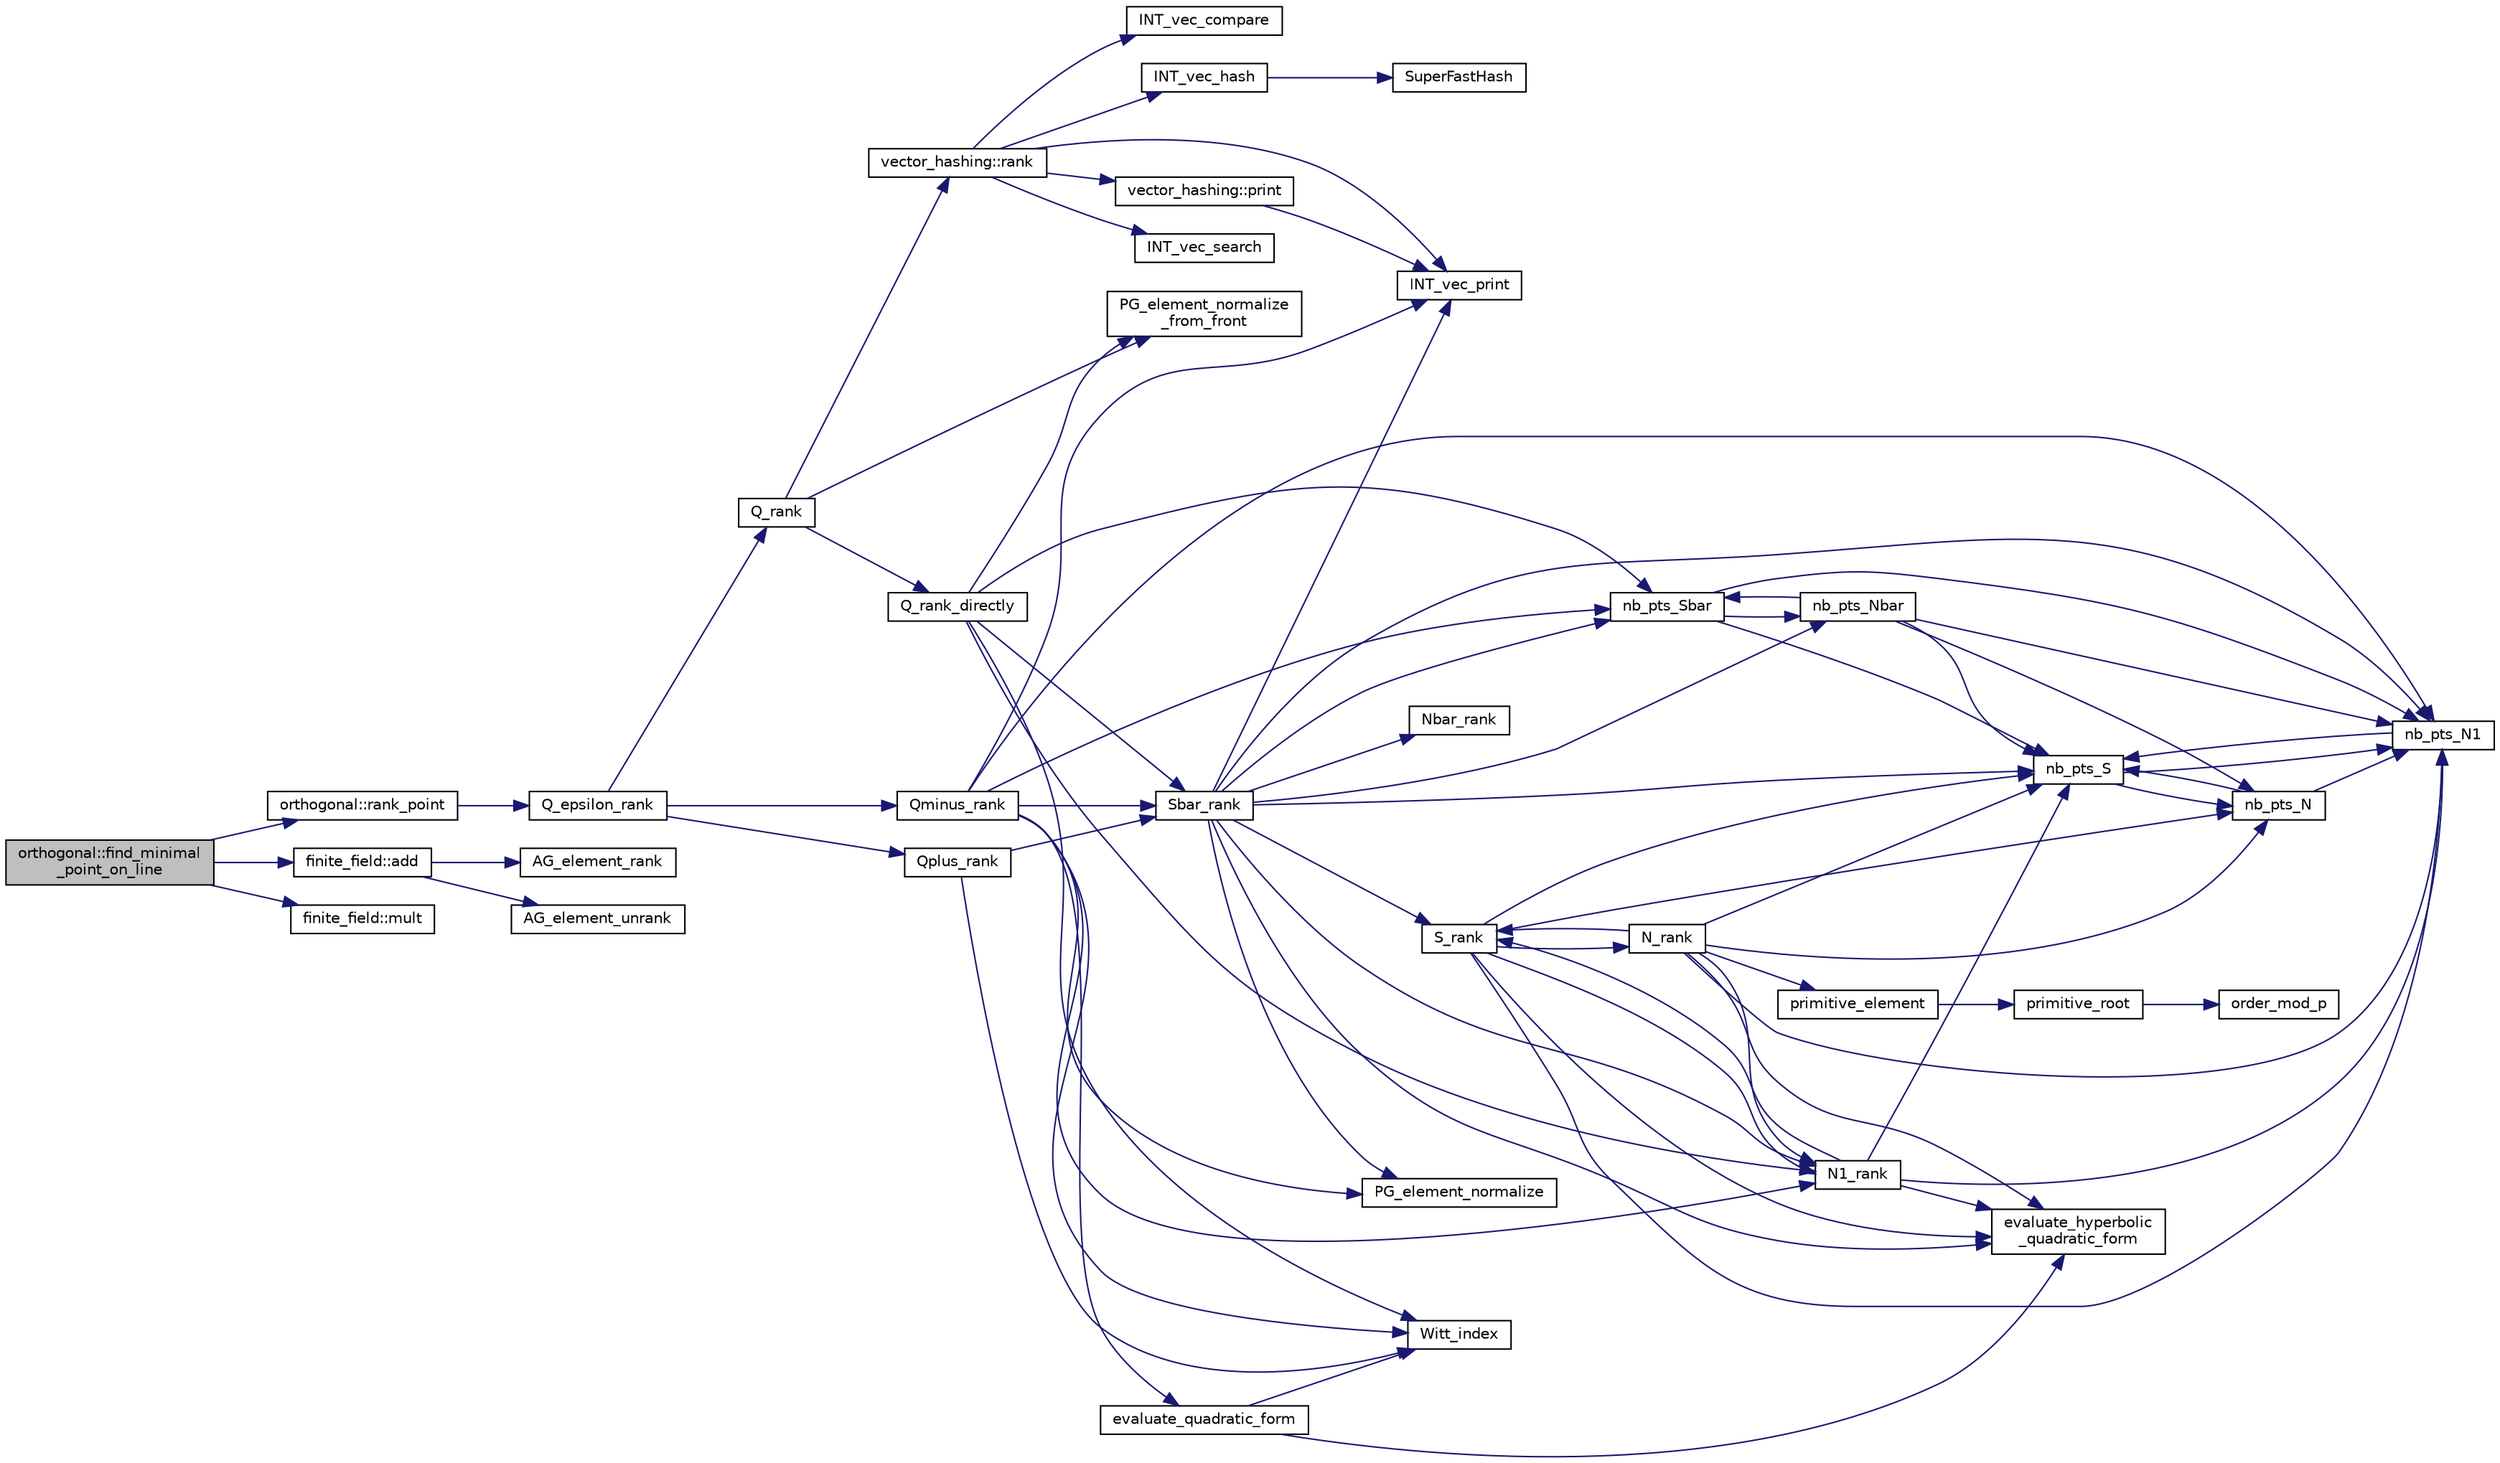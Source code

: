 digraph "orthogonal::find_minimal_point_on_line"
{
  edge [fontname="Helvetica",fontsize="10",labelfontname="Helvetica",labelfontsize="10"];
  node [fontname="Helvetica",fontsize="10",shape=record];
  rankdir="LR";
  Node4962 [label="orthogonal::find_minimal\l_point_on_line",height=0.2,width=0.4,color="black", fillcolor="grey75", style="filled", fontcolor="black"];
  Node4962 -> Node4963 [color="midnightblue",fontsize="10",style="solid",fontname="Helvetica"];
  Node4963 [label="orthogonal::rank_point",height=0.2,width=0.4,color="black", fillcolor="white", style="filled",URL="$d7/daa/classorthogonal.html#adb4f1528590a804b3c011a68c9ebf655"];
  Node4963 -> Node4964 [color="midnightblue",fontsize="10",style="solid",fontname="Helvetica"];
  Node4964 [label="Q_epsilon_rank",height=0.2,width=0.4,color="black", fillcolor="white", style="filled",URL="$d4/d67/geometry_8h.html#a0949e1151174e2988aa697cb31942e97"];
  Node4964 -> Node4965 [color="midnightblue",fontsize="10",style="solid",fontname="Helvetica"];
  Node4965 [label="Q_rank",height=0.2,width=0.4,color="black", fillcolor="white", style="filled",URL="$db/da0/lib_2foundations_2geometry_2orthogonal__points_8_c.html#ad2671f4db3224df1e22494b9d946375e"];
  Node4965 -> Node4966 [color="midnightblue",fontsize="10",style="solid",fontname="Helvetica"];
  Node4966 [label="PG_element_normalize\l_from_front",height=0.2,width=0.4,color="black", fillcolor="white", style="filled",URL="$d4/d67/geometry_8h.html#af675caf5f9975573455c8d93cb56bf95"];
  Node4965 -> Node4967 [color="midnightblue",fontsize="10",style="solid",fontname="Helvetica"];
  Node4967 [label="vector_hashing::rank",height=0.2,width=0.4,color="black", fillcolor="white", style="filled",URL="$d8/daa/classvector__hashing.html#a4879796cc2ade5fcef891747909ec710"];
  Node4967 -> Node4968 [color="midnightblue",fontsize="10",style="solid",fontname="Helvetica"];
  Node4968 [label="INT_vec_hash",height=0.2,width=0.4,color="black", fillcolor="white", style="filled",URL="$d5/db4/io__and__os_8h.html#a2c14b1034b07b03b4df943066edeb99f"];
  Node4968 -> Node4969 [color="midnightblue",fontsize="10",style="solid",fontname="Helvetica"];
  Node4969 [label="SuperFastHash",height=0.2,width=0.4,color="black", fillcolor="white", style="filled",URL="$d5/de2/foundations_2data__structures_2data__structures_8h.html#a11d69a8cb5ac90dfb13d2e25df8eb1ce"];
  Node4967 -> Node4970 [color="midnightblue",fontsize="10",style="solid",fontname="Helvetica"];
  Node4970 [label="INT_vec_search",height=0.2,width=0.4,color="black", fillcolor="white", style="filled",URL="$d5/de2/foundations_2data__structures_2data__structures_8h.html#ad103ef2316a1f671bdb68fd9cd9ba945"];
  Node4967 -> Node4971 [color="midnightblue",fontsize="10",style="solid",fontname="Helvetica"];
  Node4971 [label="INT_vec_compare",height=0.2,width=0.4,color="black", fillcolor="white", style="filled",URL="$d5/de2/foundations_2data__structures_2data__structures_8h.html#ac1a17fca23fb4a338aef8547a4c2fded"];
  Node4967 -> Node4972 [color="midnightblue",fontsize="10",style="solid",fontname="Helvetica"];
  Node4972 [label="INT_vec_print",height=0.2,width=0.4,color="black", fillcolor="white", style="filled",URL="$df/dbf/sajeeb_8_c.html#a79a5901af0b47dd0d694109543c027fe"];
  Node4967 -> Node4973 [color="midnightblue",fontsize="10",style="solid",fontname="Helvetica"];
  Node4973 [label="vector_hashing::print",height=0.2,width=0.4,color="black", fillcolor="white", style="filled",URL="$d8/daa/classvector__hashing.html#a4954caab83535e063633dd5d27a564c5"];
  Node4973 -> Node4972 [color="midnightblue",fontsize="10",style="solid",fontname="Helvetica"];
  Node4965 -> Node4974 [color="midnightblue",fontsize="10",style="solid",fontname="Helvetica"];
  Node4974 [label="Q_rank_directly",height=0.2,width=0.4,color="black", fillcolor="white", style="filled",URL="$db/da0/lib_2foundations_2geometry_2orthogonal__points_8_c.html#a5f856abfc1a984dc77a7e21a239ab88e"];
  Node4974 -> Node4975 [color="midnightblue",fontsize="10",style="solid",fontname="Helvetica"];
  Node4975 [label="Witt_index",height=0.2,width=0.4,color="black", fillcolor="white", style="filled",URL="$db/da0/lib_2foundations_2geometry_2orthogonal__points_8_c.html#ab3483ecb9859a6758f82b5327da50534"];
  Node4974 -> Node4976 [color="midnightblue",fontsize="10",style="solid",fontname="Helvetica"];
  Node4976 [label="nb_pts_Sbar",height=0.2,width=0.4,color="black", fillcolor="white", style="filled",URL="$db/da0/lib_2foundations_2geometry_2orthogonal__points_8_c.html#a986dda26505c9934c771578b084f67cc"];
  Node4976 -> Node4977 [color="midnightblue",fontsize="10",style="solid",fontname="Helvetica"];
  Node4977 [label="nb_pts_S",height=0.2,width=0.4,color="black", fillcolor="white", style="filled",URL="$db/da0/lib_2foundations_2geometry_2orthogonal__points_8_c.html#a9bc3dec6e722644d182738102c3e04f3"];
  Node4977 -> Node4978 [color="midnightblue",fontsize="10",style="solid",fontname="Helvetica"];
  Node4978 [label="nb_pts_N",height=0.2,width=0.4,color="black", fillcolor="white", style="filled",URL="$db/da0/lib_2foundations_2geometry_2orthogonal__points_8_c.html#a93e16898c27b1d1c0a6405a7b0615ba6"];
  Node4978 -> Node4977 [color="midnightblue",fontsize="10",style="solid",fontname="Helvetica"];
  Node4978 -> Node4979 [color="midnightblue",fontsize="10",style="solid",fontname="Helvetica"];
  Node4979 [label="nb_pts_N1",height=0.2,width=0.4,color="black", fillcolor="white", style="filled",URL="$db/da0/lib_2foundations_2geometry_2orthogonal__points_8_c.html#ae0f2e1c76523db67b4ec9629ccc35bc6"];
  Node4979 -> Node4977 [color="midnightblue",fontsize="10",style="solid",fontname="Helvetica"];
  Node4977 -> Node4979 [color="midnightblue",fontsize="10",style="solid",fontname="Helvetica"];
  Node4976 -> Node4980 [color="midnightblue",fontsize="10",style="solid",fontname="Helvetica"];
  Node4980 [label="nb_pts_Nbar",height=0.2,width=0.4,color="black", fillcolor="white", style="filled",URL="$db/da0/lib_2foundations_2geometry_2orthogonal__points_8_c.html#a51b4684a176c6841fd3cd6c34c684c2c"];
  Node4980 -> Node4976 [color="midnightblue",fontsize="10",style="solid",fontname="Helvetica"];
  Node4980 -> Node4978 [color="midnightblue",fontsize="10",style="solid",fontname="Helvetica"];
  Node4980 -> Node4977 [color="midnightblue",fontsize="10",style="solid",fontname="Helvetica"];
  Node4980 -> Node4979 [color="midnightblue",fontsize="10",style="solid",fontname="Helvetica"];
  Node4976 -> Node4979 [color="midnightblue",fontsize="10",style="solid",fontname="Helvetica"];
  Node4974 -> Node4981 [color="midnightblue",fontsize="10",style="solid",fontname="Helvetica"];
  Node4981 [label="Sbar_rank",height=0.2,width=0.4,color="black", fillcolor="white", style="filled",URL="$db/da0/lib_2foundations_2geometry_2orthogonal__points_8_c.html#a9f987613e1f3dd623ce4032443a5a4a3"];
  Node4981 -> Node4982 [color="midnightblue",fontsize="10",style="solid",fontname="Helvetica"];
  Node4982 [label="PG_element_normalize",height=0.2,width=0.4,color="black", fillcolor="white", style="filled",URL="$d4/d67/geometry_8h.html#a5a4c3c1158bad6bab0d786c616bd0996"];
  Node4981 -> Node4972 [color="midnightblue",fontsize="10",style="solid",fontname="Helvetica"];
  Node4981 -> Node4976 [color="midnightblue",fontsize="10",style="solid",fontname="Helvetica"];
  Node4981 -> Node4977 [color="midnightblue",fontsize="10",style="solid",fontname="Helvetica"];
  Node4981 -> Node4983 [color="midnightblue",fontsize="10",style="solid",fontname="Helvetica"];
  Node4983 [label="S_rank",height=0.2,width=0.4,color="black", fillcolor="white", style="filled",URL="$db/da0/lib_2foundations_2geometry_2orthogonal__points_8_c.html#a3a31f4ab7622dfd1d56e995cee509faa"];
  Node4983 -> Node4977 [color="midnightblue",fontsize="10",style="solid",fontname="Helvetica"];
  Node4983 -> Node4978 [color="midnightblue",fontsize="10",style="solid",fontname="Helvetica"];
  Node4983 -> Node4979 [color="midnightblue",fontsize="10",style="solid",fontname="Helvetica"];
  Node4983 -> Node4984 [color="midnightblue",fontsize="10",style="solid",fontname="Helvetica"];
  Node4984 [label="N_rank",height=0.2,width=0.4,color="black", fillcolor="white", style="filled",URL="$db/da0/lib_2foundations_2geometry_2orthogonal__points_8_c.html#a750a27350273e325e879377a9ee17bbb"];
  Node4984 -> Node4977 [color="midnightblue",fontsize="10",style="solid",fontname="Helvetica"];
  Node4984 -> Node4978 [color="midnightblue",fontsize="10",style="solid",fontname="Helvetica"];
  Node4984 -> Node4983 [color="midnightblue",fontsize="10",style="solid",fontname="Helvetica"];
  Node4984 -> Node4985 [color="midnightblue",fontsize="10",style="solid",fontname="Helvetica"];
  Node4985 [label="evaluate_hyperbolic\l_quadratic_form",height=0.2,width=0.4,color="black", fillcolor="white", style="filled",URL="$db/da0/lib_2foundations_2geometry_2orthogonal__points_8_c.html#a5f2c422dc24d5720e7a1b36a794ba65a"];
  Node4984 -> Node4979 [color="midnightblue",fontsize="10",style="solid",fontname="Helvetica"];
  Node4984 -> Node4986 [color="midnightblue",fontsize="10",style="solid",fontname="Helvetica"];
  Node4986 [label="primitive_element",height=0.2,width=0.4,color="black", fillcolor="white", style="filled",URL="$db/da0/lib_2foundations_2geometry_2orthogonal__points_8_c.html#a97350390ec02c8cd9f54751708e28768"];
  Node4986 -> Node4987 [color="midnightblue",fontsize="10",style="solid",fontname="Helvetica"];
  Node4987 [label="primitive_root",height=0.2,width=0.4,color="black", fillcolor="white", style="filled",URL="$de/dc5/algebra__and__number__theory_8h.html#a0b6f7619d12ff2c4e60b852b820b0972"];
  Node4987 -> Node4988 [color="midnightblue",fontsize="10",style="solid",fontname="Helvetica"];
  Node4988 [label="order_mod_p",height=0.2,width=0.4,color="black", fillcolor="white", style="filled",URL="$df/dda/number__theory_8_c.html#aa38aa7e68ab81726a4462995135456b2"];
  Node4984 -> Node4989 [color="midnightblue",fontsize="10",style="solid",fontname="Helvetica"];
  Node4989 [label="N1_rank",height=0.2,width=0.4,color="black", fillcolor="white", style="filled",URL="$db/da0/lib_2foundations_2geometry_2orthogonal__points_8_c.html#aeb5e4527dd73fce52439f30400b9946a"];
  Node4989 -> Node4977 [color="midnightblue",fontsize="10",style="solid",fontname="Helvetica"];
  Node4989 -> Node4979 [color="midnightblue",fontsize="10",style="solid",fontname="Helvetica"];
  Node4989 -> Node4983 [color="midnightblue",fontsize="10",style="solid",fontname="Helvetica"];
  Node4989 -> Node4985 [color="midnightblue",fontsize="10",style="solid",fontname="Helvetica"];
  Node4983 -> Node4985 [color="midnightblue",fontsize="10",style="solid",fontname="Helvetica"];
  Node4983 -> Node4989 [color="midnightblue",fontsize="10",style="solid",fontname="Helvetica"];
  Node4981 -> Node4980 [color="midnightblue",fontsize="10",style="solid",fontname="Helvetica"];
  Node4981 -> Node4979 [color="midnightblue",fontsize="10",style="solid",fontname="Helvetica"];
  Node4981 -> Node4990 [color="midnightblue",fontsize="10",style="solid",fontname="Helvetica"];
  Node4990 [label="Nbar_rank",height=0.2,width=0.4,color="black", fillcolor="white", style="filled",URL="$db/da0/lib_2foundations_2geometry_2orthogonal__points_8_c.html#ab1a27ed33557b959a5f02d2a4b81857a"];
  Node4981 -> Node4985 [color="midnightblue",fontsize="10",style="solid",fontname="Helvetica"];
  Node4981 -> Node4989 [color="midnightblue",fontsize="10",style="solid",fontname="Helvetica"];
  Node4974 -> Node4966 [color="midnightblue",fontsize="10",style="solid",fontname="Helvetica"];
  Node4974 -> Node4989 [color="midnightblue",fontsize="10",style="solid",fontname="Helvetica"];
  Node4964 -> Node4991 [color="midnightblue",fontsize="10",style="solid",fontname="Helvetica"];
  Node4991 [label="Qplus_rank",height=0.2,width=0.4,color="black", fillcolor="white", style="filled",URL="$db/da0/lib_2foundations_2geometry_2orthogonal__points_8_c.html#aaa1be357d007a845ce2866169d63afb7"];
  Node4991 -> Node4975 [color="midnightblue",fontsize="10",style="solid",fontname="Helvetica"];
  Node4991 -> Node4981 [color="midnightblue",fontsize="10",style="solid",fontname="Helvetica"];
  Node4964 -> Node4992 [color="midnightblue",fontsize="10",style="solid",fontname="Helvetica"];
  Node4992 [label="Qminus_rank",height=0.2,width=0.4,color="black", fillcolor="white", style="filled",URL="$db/da0/lib_2foundations_2geometry_2orthogonal__points_8_c.html#aec3e3dad3c2c12fa081edab0af2cb91a"];
  Node4992 -> Node4975 [color="midnightblue",fontsize="10",style="solid",fontname="Helvetica"];
  Node4992 -> Node4993 [color="midnightblue",fontsize="10",style="solid",fontname="Helvetica"];
  Node4993 [label="evaluate_quadratic_form",height=0.2,width=0.4,color="black", fillcolor="white", style="filled",URL="$db/da0/lib_2foundations_2geometry_2orthogonal__points_8_c.html#a4faa3ca9079fe60d4ad421506491ed6a"];
  Node4993 -> Node4975 [color="midnightblue",fontsize="10",style="solid",fontname="Helvetica"];
  Node4993 -> Node4985 [color="midnightblue",fontsize="10",style="solid",fontname="Helvetica"];
  Node4992 -> Node4972 [color="midnightblue",fontsize="10",style="solid",fontname="Helvetica"];
  Node4992 -> Node4982 [color="midnightblue",fontsize="10",style="solid",fontname="Helvetica"];
  Node4992 -> Node4981 [color="midnightblue",fontsize="10",style="solid",fontname="Helvetica"];
  Node4992 -> Node4976 [color="midnightblue",fontsize="10",style="solid",fontname="Helvetica"];
  Node4992 -> Node4979 [color="midnightblue",fontsize="10",style="solid",fontname="Helvetica"];
  Node4992 -> Node4989 [color="midnightblue",fontsize="10",style="solid",fontname="Helvetica"];
  Node4962 -> Node4994 [color="midnightblue",fontsize="10",style="solid",fontname="Helvetica"];
  Node4994 [label="finite_field::add",height=0.2,width=0.4,color="black", fillcolor="white", style="filled",URL="$df/d5a/classfinite__field.html#a8f12328a27500f3c7be0c849ebbc9d14"];
  Node4994 -> Node4995 [color="midnightblue",fontsize="10",style="solid",fontname="Helvetica"];
  Node4995 [label="AG_element_unrank",height=0.2,width=0.4,color="black", fillcolor="white", style="filled",URL="$d4/d67/geometry_8h.html#a4a33b86c87b2879b97cfa1327abe2885"];
  Node4994 -> Node4996 [color="midnightblue",fontsize="10",style="solid",fontname="Helvetica"];
  Node4996 [label="AG_element_rank",height=0.2,width=0.4,color="black", fillcolor="white", style="filled",URL="$d4/d67/geometry_8h.html#ab2ac908d07dd8038fd996e26bdc75c17"];
  Node4962 -> Node4997 [color="midnightblue",fontsize="10",style="solid",fontname="Helvetica"];
  Node4997 [label="finite_field::mult",height=0.2,width=0.4,color="black", fillcolor="white", style="filled",URL="$df/d5a/classfinite__field.html#a24fb5917aa6d4d656fd855b7f44a13b0"];
}
